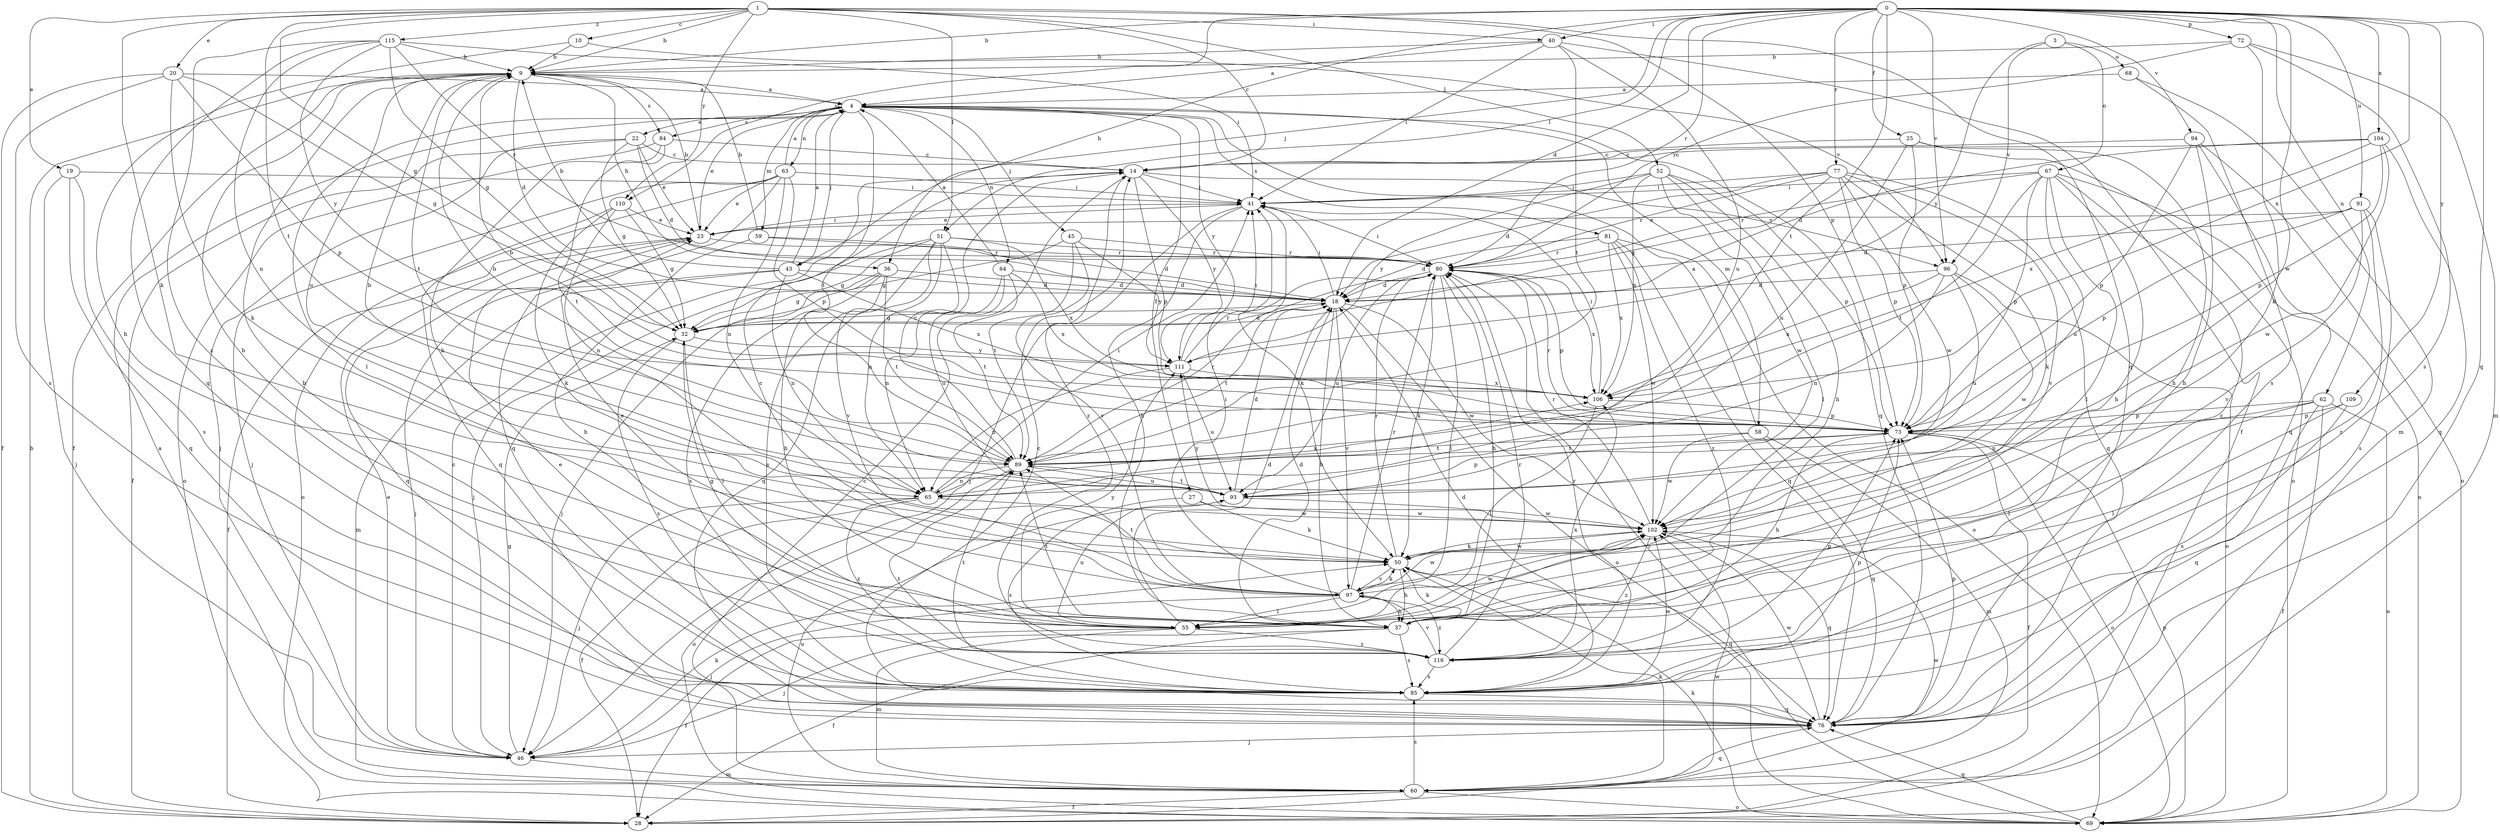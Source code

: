 strict digraph  {
0;
1;
3;
4;
9;
10;
14;
18;
19;
20;
22;
23;
25;
27;
28;
32;
36;
37;
40;
41;
43;
45;
46;
50;
51;
52;
55;
58;
59;
60;
62;
63;
64;
65;
67;
68;
69;
72;
73;
76;
77;
80;
81;
84;
85;
89;
91;
93;
94;
96;
97;
102;
104;
106;
109;
110;
111;
115;
116;
0 -> 9  [label=b];
0 -> 18  [label=d];
0 -> 25  [label=f];
0 -> 36  [label=h];
0 -> 40  [label=i];
0 -> 43  [label=j];
0 -> 51  [label=l];
0 -> 62  [label=n];
0 -> 72  [label=p];
0 -> 76  [label=q];
0 -> 77  [label=r];
0 -> 80  [label=r];
0 -> 89  [label=t];
0 -> 91  [label=u];
0 -> 94  [label=v];
0 -> 96  [label=v];
0 -> 102  [label=w];
0 -> 104  [label=x];
0 -> 106  [label=x];
0 -> 109  [label=y];
0 -> 110  [label=y];
1 -> 9  [label=b];
1 -> 10  [label=c];
1 -> 14  [label=c];
1 -> 19  [label=e];
1 -> 20  [label=e];
1 -> 32  [label=g];
1 -> 40  [label=i];
1 -> 50  [label=k];
1 -> 51  [label=l];
1 -> 52  [label=l];
1 -> 73  [label=p];
1 -> 76  [label=q];
1 -> 89  [label=t];
1 -> 110  [label=y];
1 -> 115  [label=z];
3 -> 67  [label=o];
3 -> 68  [label=o];
3 -> 96  [label=v];
3 -> 111  [label=y];
4 -> 22  [label=e];
4 -> 23  [label=e];
4 -> 27  [label=f];
4 -> 43  [label=j];
4 -> 45  [label=j];
4 -> 55  [label=l];
4 -> 58  [label=m];
4 -> 59  [label=m];
4 -> 63  [label=n];
4 -> 64  [label=n];
4 -> 76  [label=q];
4 -> 81  [label=s];
4 -> 84  [label=s];
4 -> 89  [label=t];
4 -> 111  [label=y];
9 -> 4  [label=a];
9 -> 18  [label=d];
9 -> 28  [label=f];
9 -> 36  [label=h];
9 -> 84  [label=s];
9 -> 89  [label=t];
9 -> 93  [label=u];
10 -> 9  [label=b];
10 -> 37  [label=h];
10 -> 96  [label=v];
14 -> 41  [label=i];
14 -> 73  [label=p];
14 -> 96  [label=v];
14 -> 111  [label=y];
14 -> 116  [label=z];
18 -> 32  [label=g];
18 -> 37  [label=h];
18 -> 41  [label=i];
18 -> 69  [label=o];
18 -> 89  [label=t];
18 -> 97  [label=v];
18 -> 102  [label=w];
19 -> 41  [label=i];
19 -> 46  [label=j];
19 -> 76  [label=q];
19 -> 85  [label=s];
20 -> 4  [label=a];
20 -> 28  [label=f];
20 -> 32  [label=g];
20 -> 50  [label=k];
20 -> 73  [label=p];
20 -> 85  [label=s];
22 -> 14  [label=c];
22 -> 18  [label=d];
22 -> 23  [label=e];
22 -> 28  [label=f];
22 -> 32  [label=g];
22 -> 46  [label=j];
23 -> 9  [label=b];
23 -> 28  [label=f];
23 -> 41  [label=i];
23 -> 76  [label=q];
23 -> 80  [label=r];
25 -> 14  [label=c];
25 -> 37  [label=h];
25 -> 65  [label=n];
25 -> 69  [label=o];
25 -> 73  [label=p];
27 -> 50  [label=k];
27 -> 85  [label=s];
27 -> 102  [label=w];
28 -> 9  [label=b];
28 -> 102  [label=w];
32 -> 18  [label=d];
32 -> 55  [label=l];
32 -> 85  [label=s];
32 -> 111  [label=y];
36 -> 18  [label=d];
36 -> 32  [label=g];
36 -> 37  [label=h];
36 -> 46  [label=j];
36 -> 85  [label=s];
36 -> 89  [label=t];
37 -> 18  [label=d];
37 -> 28  [label=f];
37 -> 46  [label=j];
37 -> 50  [label=k];
37 -> 85  [label=s];
37 -> 89  [label=t];
40 -> 4  [label=a];
40 -> 9  [label=b];
40 -> 28  [label=f];
40 -> 41  [label=i];
40 -> 89  [label=t];
40 -> 93  [label=u];
41 -> 23  [label=e];
41 -> 37  [label=h];
41 -> 46  [label=j];
41 -> 50  [label=k];
43 -> 4  [label=a];
43 -> 9  [label=b];
43 -> 18  [label=d];
43 -> 46  [label=j];
43 -> 60  [label=m];
43 -> 65  [label=n];
43 -> 106  [label=x];
45 -> 32  [label=g];
45 -> 80  [label=r];
45 -> 89  [label=t];
45 -> 97  [label=v];
45 -> 111  [label=y];
46 -> 14  [label=c];
46 -> 23  [label=e];
46 -> 32  [label=g];
46 -> 50  [label=k];
46 -> 60  [label=m];
50 -> 37  [label=h];
50 -> 76  [label=q];
50 -> 80  [label=r];
50 -> 97  [label=v];
50 -> 102  [label=w];
51 -> 32  [label=g];
51 -> 46  [label=j];
51 -> 65  [label=n];
51 -> 76  [label=q];
51 -> 80  [label=r];
51 -> 85  [label=s];
51 -> 97  [label=v];
51 -> 106  [label=x];
52 -> 37  [label=h];
52 -> 41  [label=i];
52 -> 55  [label=l];
52 -> 73  [label=p];
52 -> 102  [label=w];
52 -> 106  [label=x];
52 -> 111  [label=y];
55 -> 9  [label=b];
55 -> 18  [label=d];
55 -> 28  [label=f];
55 -> 32  [label=g];
55 -> 60  [label=m];
55 -> 93  [label=u];
55 -> 102  [label=w];
55 -> 111  [label=y];
55 -> 116  [label=z];
58 -> 4  [label=a];
58 -> 60  [label=m];
58 -> 76  [label=q];
58 -> 89  [label=t];
58 -> 102  [label=w];
59 -> 9  [label=b];
59 -> 18  [label=d];
59 -> 37  [label=h];
59 -> 80  [label=r];
60 -> 4  [label=a];
60 -> 14  [label=c];
60 -> 28  [label=f];
60 -> 50  [label=k];
60 -> 69  [label=o];
60 -> 76  [label=q];
60 -> 85  [label=s];
60 -> 93  [label=u];
60 -> 102  [label=w];
62 -> 28  [label=f];
62 -> 55  [label=l];
62 -> 65  [label=n];
62 -> 69  [label=o];
62 -> 73  [label=p];
62 -> 76  [label=q];
63 -> 4  [label=a];
63 -> 23  [label=e];
63 -> 41  [label=i];
63 -> 46  [label=j];
63 -> 65  [label=n];
63 -> 69  [label=o];
63 -> 73  [label=p];
63 -> 76  [label=q];
64 -> 4  [label=a];
64 -> 18  [label=d];
64 -> 65  [label=n];
64 -> 89  [label=t];
64 -> 93  [label=u];
64 -> 106  [label=x];
65 -> 28  [label=f];
65 -> 41  [label=i];
65 -> 46  [label=j];
65 -> 102  [label=w];
65 -> 106  [label=x];
65 -> 116  [label=z];
67 -> 37  [label=h];
67 -> 41  [label=i];
67 -> 55  [label=l];
67 -> 69  [label=o];
67 -> 73  [label=p];
67 -> 80  [label=r];
67 -> 89  [label=t];
67 -> 93  [label=u];
67 -> 116  [label=z];
68 -> 4  [label=a];
68 -> 60  [label=m];
68 -> 85  [label=s];
69 -> 50  [label=k];
69 -> 73  [label=p];
69 -> 76  [label=q];
69 -> 80  [label=r];
72 -> 9  [label=b];
72 -> 50  [label=k];
72 -> 60  [label=m];
72 -> 80  [label=r];
72 -> 85  [label=s];
73 -> 9  [label=b];
73 -> 28  [label=f];
73 -> 37  [label=h];
73 -> 69  [label=o];
73 -> 80  [label=r];
73 -> 89  [label=t];
76 -> 14  [label=c];
76 -> 46  [label=j];
76 -> 73  [label=p];
76 -> 102  [label=w];
77 -> 18  [label=d];
77 -> 32  [label=g];
77 -> 41  [label=i];
77 -> 50  [label=k];
77 -> 73  [label=p];
77 -> 76  [label=q];
77 -> 80  [label=r];
77 -> 97  [label=v];
77 -> 102  [label=w];
80 -> 18  [label=d];
80 -> 37  [label=h];
80 -> 41  [label=i];
80 -> 50  [label=k];
80 -> 55  [label=l];
80 -> 73  [label=p];
80 -> 93  [label=u];
80 -> 106  [label=x];
81 -> 18  [label=d];
81 -> 69  [label=o];
81 -> 76  [label=q];
81 -> 80  [label=r];
81 -> 102  [label=w];
81 -> 106  [label=x];
81 -> 116  [label=z];
84 -> 14  [label=c];
84 -> 50  [label=k];
84 -> 69  [label=o];
84 -> 89  [label=t];
85 -> 9  [label=b];
85 -> 18  [label=d];
85 -> 23  [label=e];
85 -> 73  [label=p];
85 -> 76  [label=q];
85 -> 80  [label=r];
85 -> 89  [label=t];
85 -> 102  [label=w];
89 -> 9  [label=b];
89 -> 14  [label=c];
89 -> 65  [label=n];
89 -> 69  [label=o];
89 -> 80  [label=r];
89 -> 93  [label=u];
91 -> 18  [label=d];
91 -> 23  [label=e];
91 -> 73  [label=p];
91 -> 85  [label=s];
91 -> 97  [label=v];
91 -> 116  [label=z];
93 -> 9  [label=b];
93 -> 18  [label=d];
93 -> 73  [label=p];
93 -> 89  [label=t];
93 -> 102  [label=w];
94 -> 14  [label=c];
94 -> 37  [label=h];
94 -> 69  [label=o];
94 -> 73  [label=p];
94 -> 76  [label=q];
96 -> 18  [label=d];
96 -> 65  [label=n];
96 -> 69  [label=o];
96 -> 93  [label=u];
96 -> 102  [label=w];
96 -> 106  [label=x];
97 -> 14  [label=c];
97 -> 23  [label=e];
97 -> 37  [label=h];
97 -> 41  [label=i];
97 -> 46  [label=j];
97 -> 50  [label=k];
97 -> 55  [label=l];
97 -> 80  [label=r];
97 -> 89  [label=t];
97 -> 102  [label=w];
97 -> 116  [label=z];
102 -> 50  [label=k];
102 -> 76  [label=q];
102 -> 80  [label=r];
102 -> 111  [label=y];
102 -> 116  [label=z];
104 -> 14  [label=c];
104 -> 18  [label=d];
104 -> 73  [label=p];
104 -> 76  [label=q];
104 -> 102  [label=w];
104 -> 106  [label=x];
106 -> 41  [label=i];
106 -> 55  [label=l];
106 -> 73  [label=p];
109 -> 55  [label=l];
109 -> 73  [label=p];
109 -> 85  [label=s];
110 -> 23  [label=e];
110 -> 32  [label=g];
110 -> 50  [label=k];
110 -> 65  [label=n];
110 -> 76  [label=q];
111 -> 41  [label=i];
111 -> 65  [label=n];
111 -> 80  [label=r];
111 -> 93  [label=u];
111 -> 106  [label=x];
115 -> 9  [label=b];
115 -> 32  [label=g];
115 -> 41  [label=i];
115 -> 65  [label=n];
115 -> 76  [label=q];
115 -> 80  [label=r];
115 -> 111  [label=y];
115 -> 116  [label=z];
116 -> 73  [label=p];
116 -> 80  [label=r];
116 -> 85  [label=s];
116 -> 89  [label=t];
116 -> 97  [label=v];
116 -> 106  [label=x];
}

